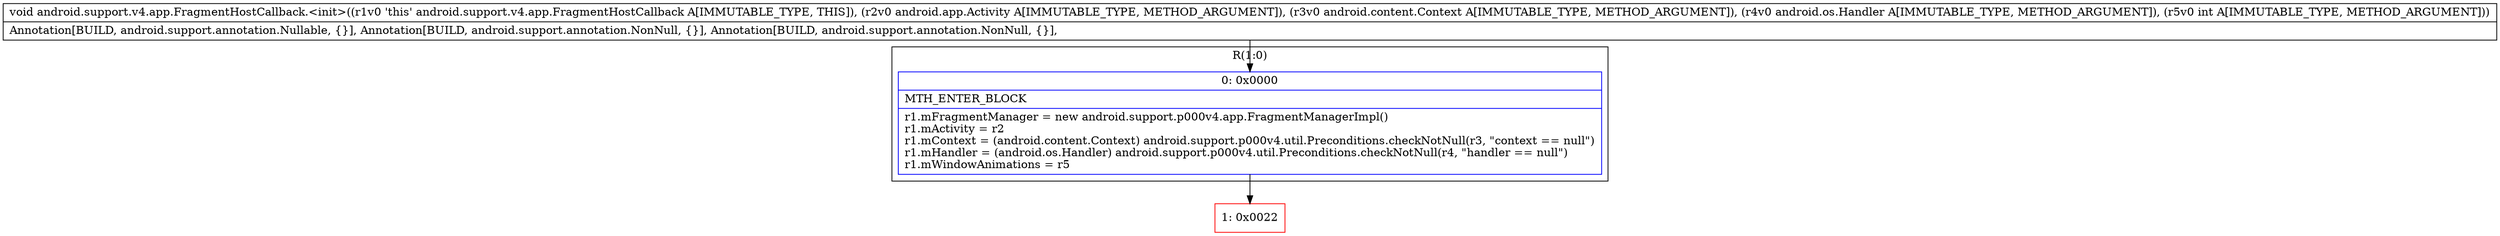 digraph "CFG forandroid.support.v4.app.FragmentHostCallback.\<init\>(Landroid\/app\/Activity;Landroid\/content\/Context;Landroid\/os\/Handler;I)V" {
subgraph cluster_Region_1737030297 {
label = "R(1:0)";
node [shape=record,color=blue];
Node_0 [shape=record,label="{0\:\ 0x0000|MTH_ENTER_BLOCK\l|r1.mFragmentManager = new android.support.p000v4.app.FragmentManagerImpl()\lr1.mActivity = r2\lr1.mContext = (android.content.Context) android.support.p000v4.util.Preconditions.checkNotNull(r3, \"context == null\")\lr1.mHandler = (android.os.Handler) android.support.p000v4.util.Preconditions.checkNotNull(r4, \"handler == null\")\lr1.mWindowAnimations = r5\l}"];
}
Node_1 [shape=record,color=red,label="{1\:\ 0x0022}"];
MethodNode[shape=record,label="{void android.support.v4.app.FragmentHostCallback.\<init\>((r1v0 'this' android.support.v4.app.FragmentHostCallback A[IMMUTABLE_TYPE, THIS]), (r2v0 android.app.Activity A[IMMUTABLE_TYPE, METHOD_ARGUMENT]), (r3v0 android.content.Context A[IMMUTABLE_TYPE, METHOD_ARGUMENT]), (r4v0 android.os.Handler A[IMMUTABLE_TYPE, METHOD_ARGUMENT]), (r5v0 int A[IMMUTABLE_TYPE, METHOD_ARGUMENT]))  | Annotation[BUILD, android.support.annotation.Nullable, \{\}], Annotation[BUILD, android.support.annotation.NonNull, \{\}], Annotation[BUILD, android.support.annotation.NonNull, \{\}], \l}"];
MethodNode -> Node_0;
Node_0 -> Node_1;
}

